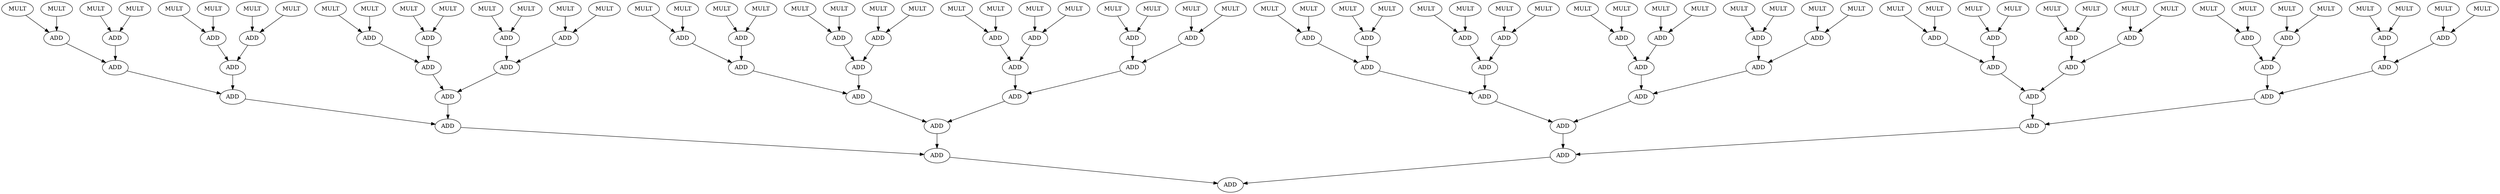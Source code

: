 strict digraph  {
0[label=ADD];
1[label=ADD];
2[label=ADD];
3[label=ADD];
4[label=ADD];
5[label=ADD];
6[label=ADD];
7[label=ADD];
8[label=ADD];
9[label=ADD];
10[label=ADD];
11[label=ADD];
12[label=ADD];
13[label=ADD];
14[label=ADD];
15[label=ADD];
16[label=ADD];
17[label=ADD];
18[label=ADD];
19[label=ADD];
20[label=ADD];
21[label=ADD];
22[label=ADD];
23[label=ADD];
24[label=ADD];
25[label=ADD];
26[label=ADD];
27[label=ADD];
28[label=ADD];
29[label=ADD];
30[label=ADD];
31[label=ADD];
32[label=ADD];
33[label=ADD];
34[label=ADD];
35[label=ADD];
36[label=ADD];
37[label=ADD];
38[label=ADD];
39[label=ADD];
40[label=ADD];
41[label=ADD];
42[label=ADD];
43[label=ADD];
44[label=ADD];
45[label=ADD];
46[label=ADD];
47[label=ADD];
48[label=ADD];
49[label=ADD];
50[label=ADD];
51[label=ADD];
52[label=ADD];
53[label=ADD];
54[label=ADD];
55[label=ADD];
56[label=ADD];
57[label=ADD];
58[label=ADD];
59[label=ADD];
60[label=ADD];
61[label=ADD];
62[label=ADD];
63[label=MULT];
64[label=MULT];
65[label=MULT];
66[label=MULT];
67[label=MULT];
68[label=MULT];
69[label=MULT];
70[label=MULT];
71[label=MULT];
72[label=MULT];
73[label=MULT];
74[label=MULT];
75[label=MULT];
76[label=MULT];
77[label=MULT];
78[label=MULT];
79[label=MULT];
80[label=MULT];
81[label=MULT];
82[label=MULT];
83[label=MULT];
84[label=MULT];
85[label=MULT];
86[label=MULT];
87[label=MULT];
88[label=MULT];
89[label=MULT];
90[label=MULT];
91[label=MULT];
92[label=MULT];
93[label=MULT];
94[label=MULT];
95[label=MULT];
96[label=MULT];
97[label=MULT];
98[label=MULT];
99[label=MULT];
100[label=MULT];
101[label=MULT];
102[label=MULT];
103[label=MULT];
104[label=MULT];
105[label=MULT];
106[label=MULT];
107[label=MULT];
108[label=MULT];
109[label=MULT];
110[label=MULT];
111[label=MULT];
112[label=MULT];
113[label=MULT];
114[label=MULT];
115[label=MULT];
116[label=MULT];
117[label=MULT];
118[label=MULT];
119[label=MULT];
120[label=MULT];
121[label=MULT];
122[label=MULT];
123[label=MULT];
124[label=MULT];
125[label=MULT];
126[label=MULT];
1 -> 0;
2 -> 0;
3 -> 1;
4 -> 1;
5 -> 2;
6 -> 2;
7 -> 3;
8 -> 3;
9 -> 4;
10 -> 4;
11 -> 5;
12 -> 5;
13 -> 6;
14 -> 6;
15 -> 7;
16 -> 7;
17 -> 8;
18 -> 8;
19 -> 9;
20 -> 9;
21 -> 10;
22 -> 10;
23 -> 11;
24 -> 11;
25 -> 12;
26 -> 12;
27 -> 13;
28 -> 13;
29 -> 14;
30 -> 14;
31 -> 15;
32 -> 15;
33 -> 16;
34 -> 16;
35 -> 17;
36 -> 17;
37 -> 18;
38 -> 18;
39 -> 19;
40 -> 19;
41 -> 20;
42 -> 20;
43 -> 21;
44 -> 21;
45 -> 22;
46 -> 22;
47 -> 23;
48 -> 23;
49 -> 24;
50 -> 24;
51 -> 25;
52 -> 25;
53 -> 26;
54 -> 26;
55 -> 27;
56 -> 27;
57 -> 28;
58 -> 28;
59 -> 29;
60 -> 29;
61 -> 30;
62 -> 30;
63 -> 31;
64 -> 31;
65 -> 32;
66 -> 32;
67 -> 33;
68 -> 33;
69 -> 34;
70 -> 34;
71 -> 35;
72 -> 35;
73 -> 36;
74 -> 36;
75 -> 37;
76 -> 37;
77 -> 38;
78 -> 38;
79 -> 39;
80 -> 39;
81 -> 40;
82 -> 40;
83 -> 41;
84 -> 41;
85 -> 42;
86 -> 42;
87 -> 43;
88 -> 43;
89 -> 44;
90 -> 44;
91 -> 45;
92 -> 45;
93 -> 46;
94 -> 46;
95 -> 47;
96 -> 47;
97 -> 48;
98 -> 48;
99 -> 49;
100 -> 49;
101 -> 50;
102 -> 50;
103 -> 51;
104 -> 51;
105 -> 52;
106 -> 52;
107 -> 53;
108 -> 53;
109 -> 54;
110 -> 54;
111 -> 55;
112 -> 55;
113 -> 56;
114 -> 56;
115 -> 57;
116 -> 57;
117 -> 58;
118 -> 58;
119 -> 59;
120 -> 59;
121 -> 60;
122 -> 60;
123 -> 61;
124 -> 61;
125 -> 62;
126 -> 62;
}
